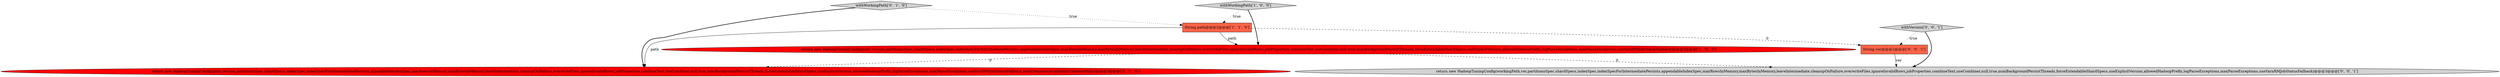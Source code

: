 digraph {
3 [style = filled, label = "withWorkingPath['0', '1', '0']", fillcolor = lightgray, shape = diamond image = "AAA0AAABBB2BBB"];
5 [style = filled, label = "return new HadoopTuningConfig(workingPath,ver,partitionsSpec,shardSpecs,indexSpec,indexSpecForIntermediatePersists,appendableIndexSpec,maxRowsInMemory,maxBytesInMemory,leaveIntermediate,cleanupOnFailure,overwriteFiles,ignoreInvalidRows,jobProperties,combineText,useCombiner,null,true,numBackgroundPersistThreads,forceExtendableShardSpecs,useExplicitVersion,allowedHadoopPrefix,logParseExceptions,maxParseExceptions,useYarnRMJobStatusFallback)@@@3@@@['0', '0', '1']", fillcolor = lightgray, shape = ellipse image = "AAA0AAABBB3BBB"];
6 [style = filled, label = "String ver@@@2@@@['0', '0', '1']", fillcolor = tomato, shape = box image = "AAA0AAABBB3BBB"];
0 [style = filled, label = "withWorkingPath['1', '0', '0']", fillcolor = lightgray, shape = diamond image = "AAA0AAABBB1BBB"];
2 [style = filled, label = "return new HadoopTuningConfig(path,version,partitionsSpec,shardSpecs,indexSpec,indexSpecForIntermediatePersists,appendableIndexSpec,maxRowsInMemory,maxBytesInMemory,leaveIntermediate,cleanupOnFailure,overwriteFiles,ignoreInvalidRows,jobProperties,combineText,useCombiner,null,true,numBackgroundPersistThreads,forceExtendableShardSpecs,useExplicitVersion,allowedHadoopPrefix,logParseExceptions,maxParseExceptions,useYarnRMJobStatusFallback)@@@3@@@['1', '0', '0']", fillcolor = red, shape = ellipse image = "AAA1AAABBB1BBB"];
4 [style = filled, label = "return new HadoopTuningConfig(path,version,partitionsSpec,shardSpecs,indexSpec,indexSpecForIntermediatePersists,appendableIndexSpec,maxRowsInMemory,maxBytesInMemory,leaveIntermediate,cleanupOnFailure,overwriteFiles,ignoreInvalidRows,jobProperties,combineText,useCombiner,null,true,numBackgroundPersistThreads,forceExtendableShardSpecs,useExplicitVersion,allowedHadoopPrefix,logParseExceptions,maxParseExceptions,useYarnRMJobStatusFallback,awaitSegmentAvailabilityTimeoutMillis)@@@3@@@['0', '1', '0']", fillcolor = red, shape = ellipse image = "AAA1AAABBB2BBB"];
7 [style = filled, label = "withVersion['0', '0', '1']", fillcolor = lightgray, shape = diamond image = "AAA0AAABBB3BBB"];
1 [style = filled, label = "String path@@@2@@@['1', '1', '0']", fillcolor = tomato, shape = box image = "AAA0AAABBB1BBB"];
2->4 [style = dashed, label="0"];
7->6 [style = dotted, label="true"];
2->5 [style = dashed, label="0"];
7->5 [style = bold, label=""];
0->2 [style = bold, label=""];
6->5 [style = solid, label="ver"];
3->1 [style = dotted, label="true"];
1->4 [style = solid, label="path"];
1->2 [style = solid, label="path"];
3->4 [style = bold, label=""];
1->6 [style = dashed, label="0"];
0->1 [style = dotted, label="true"];
}
